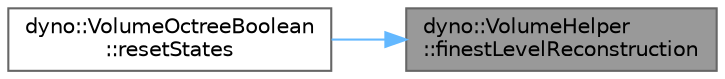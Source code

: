 digraph "dyno::VolumeHelper::finestLevelReconstruction"
{
 // LATEX_PDF_SIZE
  bgcolor="transparent";
  edge [fontname=Helvetica,fontsize=10,labelfontname=Helvetica,labelfontsize=10];
  node [fontname=Helvetica,fontsize=10,shape=box,height=0.2,width=0.4];
  rankdir="RL";
  Node1 [id="Node000001",label="dyno::VolumeHelper\l::finestLevelReconstruction",height=0.2,width=0.4,color="gray40", fillcolor="grey60", style="filled", fontcolor="black",tooltip=" "];
  Node1 -> Node2 [id="edge1_Node000001_Node000002",dir="back",color="steelblue1",style="solid",tooltip=" "];
  Node2 [id="Node000002",label="dyno::VolumeOctreeBoolean\l::resetStates",height=0.2,width=0.4,color="grey40", fillcolor="white", style="filled",URL="$classdyno_1_1_volume_octree_boolean.html#a48bdd9e9cf8f03faaf9c195c2109e271",tooltip=" "];
}

